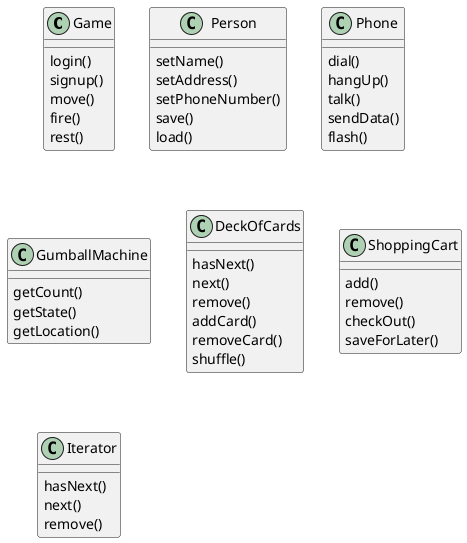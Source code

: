 @startuml
' 无
class Game {
login()
signup()
move()
fire()
rest()
}
' 无
class Person {
setName()
setAddress()
setPhoneNumber()
save()
load()
}
' 有 flash
class Phone {
dial()
hangUp()
talk()
sendData()
flash()
}
' count
class GumballMachine{
getCount()
getState()
getLocation()
}
' 无
class DeckOfCards{
hasNext()
next()
remove()
addCard()
removeCard()
shuffle()
}
' saveForLater
class ShoppingCart {
add()
remove()
checkOut()
saveForLater()
}
' 无
class Iterator {
hasNext()
next()
remove()
}
@enduml